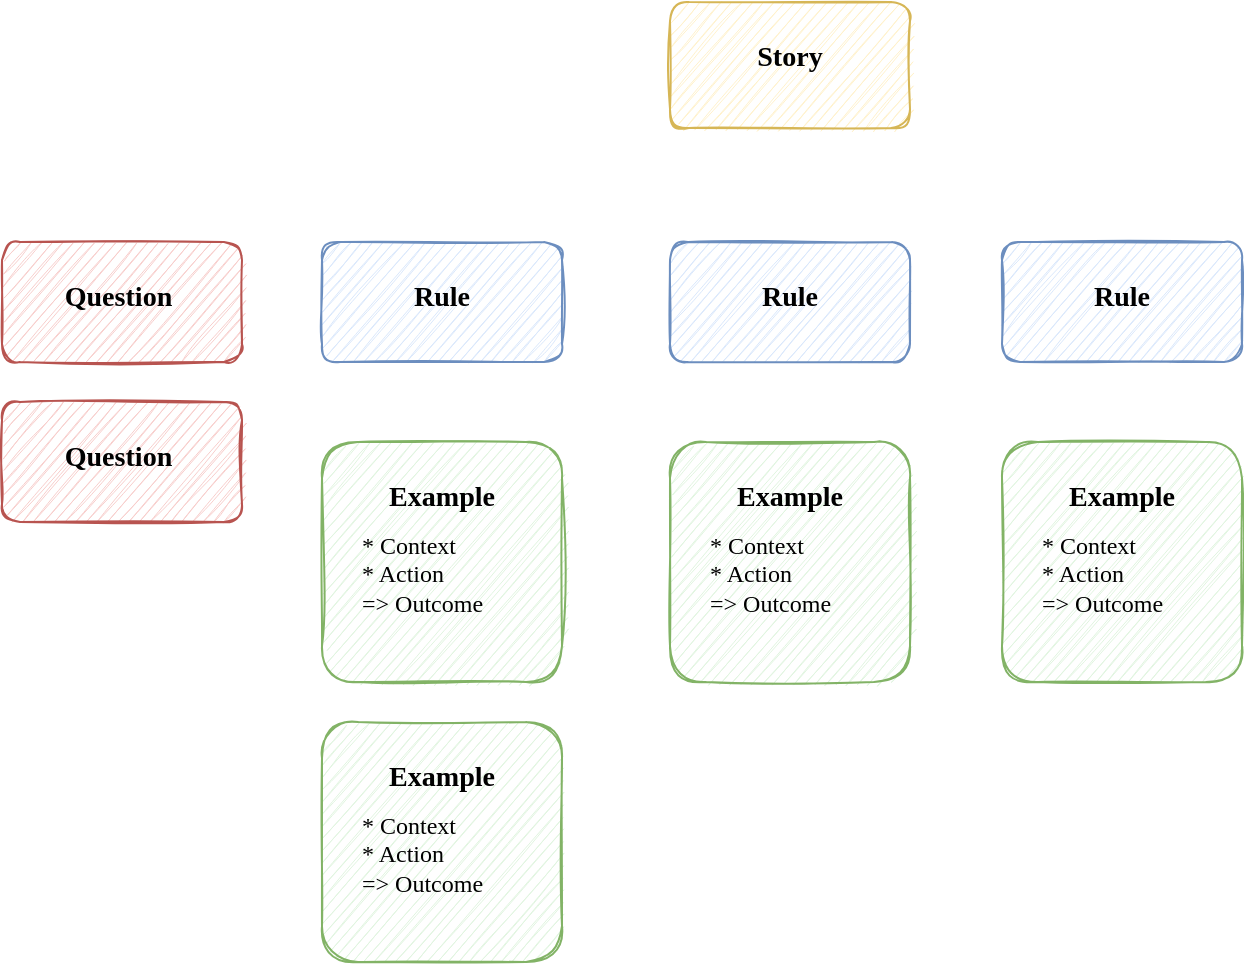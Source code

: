 <mxfile version="13.7.5" type="device"><diagram id="uNyqDz_3hVKWVPUpZa8R" name="Page-1"><mxGraphModel dx="1422" dy="755" grid="1" gridSize="20" guides="1" tooltips="1" connect="0" arrows="0" fold="1" page="1" pageScale="1" pageWidth="827" pageHeight="1169" math="0" shadow="0"><root><mxCell id="0"/><mxCell id="1" parent="0"/><mxCell id="gp1uWrBKi1fNElV73Mrq-19" value="&lt;h3&gt;&lt;font face=&quot;Comic Sans MS&quot;&gt;Rule&lt;/font&gt;&lt;/h3&gt;" style="whiteSpace=wrap;html=1;fillColor=#dae8fc;strokeColor=#6c8ebf;spacing=0;spacingLeft=15;spacingRight=15;verticalAlign=top;align=center;connectable=0;rotatable=0;allowArrows=0;autosize=0;rounded=1;sketch=1;" parent="1" vertex="1"><mxGeometry x="354" y="160" width="120" height="60" as="geometry"/></mxCell><mxCell id="pQMN6Jeta1yf3yZPkE06-7" value="&lt;h3&gt;&lt;font face=&quot;Comic Sans MS&quot;&gt;Example&lt;/font&gt;&lt;/h3&gt;" style="whiteSpace=wrap;html=1;strokeColor=#82b366;spacing=0;labelPosition=center;verticalLabelPosition=middle;align=center;verticalAlign=top;spacingTop=0;spacingLeft=10;spacingRight=10;horizontal=1;connectable=0;rotatable=0;container=1;dropTarget=1;collapsible=0;recursiveResize=0;comic=0;rounded=1;sketch=1;fillColor=#E1F5E0;" parent="1" vertex="1"><mxGeometry x="180" y="260" width="120" height="120" as="geometry"/></mxCell><mxCell id="pQMN6Jeta1yf3yZPkE06-8" value="&lt;div&gt;&lt;font face=&quot;Comic Sans MS&quot;&gt;* Context&amp;nbsp;&lt;/font&gt;&lt;/div&gt;&lt;div&gt;&lt;span style=&quot;font-family: &amp;#34;comic sans ms&amp;#34;&quot;&gt;* Action&lt;/span&gt;&lt;/div&gt;&lt;div&gt;&lt;span style=&quot;font-family: &amp;#34;comic sans ms&amp;#34;&quot;&gt;=&amp;gt; Outcome&lt;br&gt;&lt;/span&gt;&lt;/div&gt;" style="text;html=1;strokeColor=none;fillColor=none;align=left;verticalAlign=top;whiteSpace=wrap;comic=0;rotatable=0;connectable=0;spacing=0;expand=1;part=0;resizable=1;resizeWidth=0;autosize=0;cloneable=0;deletable=0;allowArrows=0;movable=1;movableLabel=0;resizeHeight=0;rounded=1;sketch=1;" parent="pQMN6Jeta1yf3yZPkE06-7" vertex="1"><mxGeometry x="20.0" y="40.005" width="80" height="50" as="geometry"/></mxCell><mxCell id="CKULhvo7HrQQycGO8fA4-1" value="&lt;h3&gt;&lt;font face=&quot;Comic Sans MS&quot;&gt;Story&lt;/font&gt;&lt;/h3&gt;" style="rounded=1;whiteSpace=wrap;html=1;fillColor=#fff2cc;strokeColor=#d6b656;spacing=0;verticalAlign=top;spacingLeft=15;spacingRight=15;spacingBottom=0;align=center;connectable=0;rotatable=0;allowArrows=0;autosize=0;comic=0;jiggle=1;glass=0;sketch=1;" vertex="1" parent="1"><mxGeometry x="354" y="40" width="120" height="63" as="geometry"/></mxCell><mxCell id="CKULhvo7HrQQycGO8fA4-2" value="&lt;h3&gt;&lt;font face=&quot;Comic Sans MS&quot;&gt;Rule&lt;/font&gt;&lt;/h3&gt;" style="whiteSpace=wrap;html=1;fillColor=#dae8fc;strokeColor=#6c8ebf;spacing=0;spacingLeft=15;spacingRight=15;verticalAlign=top;align=center;connectable=0;rotatable=0;allowArrows=0;autosize=0;rounded=1;sketch=1;" vertex="1" parent="1"><mxGeometry x="520" y="160" width="120" height="60" as="geometry"/></mxCell><mxCell id="CKULhvo7HrQQycGO8fA4-3" value="&lt;h3&gt;&lt;font face=&quot;Comic Sans MS&quot;&gt;Rule&lt;/font&gt;&lt;/h3&gt;" style="whiteSpace=wrap;html=1;fillColor=#dae8fc;strokeColor=#6c8ebf;spacing=0;spacingLeft=15;spacingRight=15;verticalAlign=top;align=center;connectable=0;rotatable=0;allowArrows=0;autosize=0;rounded=1;sketch=1;" vertex="1" parent="1"><mxGeometry x="180" y="160" width="120" height="60" as="geometry"/></mxCell><mxCell id="CKULhvo7HrQQycGO8fA4-12" value="&lt;h3&gt;&lt;font face=&quot;Comic Sans MS&quot;&gt;Question&amp;nbsp;&lt;/font&gt;&lt;/h3&gt;" style="rounded=1;whiteSpace=wrap;html=1;fillColor=#f8cecc;strokeColor=#b85450;spacing=0;verticalAlign=top;spacingLeft=15;spacingRight=15;spacingBottom=0;align=center;connectable=0;portConstraintRotation=0;rotatable=0;treeFolding=0;treeMoving=0;comic=0;resizeHeight=0;resizable=1;movableLabel=0;resizeWidth=0;metaEdit=0;collapsible=0;allowArrows=0;autosize=0;glass=0;sketch=1;" vertex="1" parent="1"><mxGeometry x="20" y="160" width="120" height="60" as="geometry"/></mxCell><mxCell id="CKULhvo7HrQQycGO8fA4-13" value="&lt;h3&gt;&lt;font face=&quot;Comic Sans MS&quot;&gt;Question&amp;nbsp;&lt;/font&gt;&lt;/h3&gt;" style="rounded=1;whiteSpace=wrap;html=1;fillColor=#f8cecc;strokeColor=#b85450;spacing=0;verticalAlign=top;spacingLeft=15;spacingRight=15;spacingBottom=0;align=center;connectable=0;portConstraintRotation=0;rotatable=0;treeFolding=0;treeMoving=0;comic=0;resizeHeight=0;resizable=1;movableLabel=0;resizeWidth=0;metaEdit=0;collapsible=0;allowArrows=0;autosize=0;glass=0;sketch=1;" vertex="1" parent="1"><mxGeometry x="20" y="240" width="120" height="60" as="geometry"/></mxCell><mxCell id="CKULhvo7HrQQycGO8fA4-14" value="&lt;h3&gt;&lt;font face=&quot;Comic Sans MS&quot;&gt;Example&lt;/font&gt;&lt;/h3&gt;" style="whiteSpace=wrap;html=1;strokeColor=#82b366;spacing=0;labelPosition=center;verticalLabelPosition=middle;align=center;verticalAlign=top;spacingTop=0;spacingLeft=10;spacingRight=10;horizontal=1;connectable=0;rotatable=0;container=1;dropTarget=1;collapsible=0;recursiveResize=0;comic=0;rounded=1;sketch=1;fillColor=#E1F5E0;" vertex="1" parent="1"><mxGeometry x="354" y="260" width="120" height="120" as="geometry"/></mxCell><mxCell id="CKULhvo7HrQQycGO8fA4-15" value="&lt;div&gt;&lt;font face=&quot;Comic Sans MS&quot;&gt;* Context&amp;nbsp;&lt;/font&gt;&lt;/div&gt;&lt;div&gt;&lt;span style=&quot;font-family: &amp;#34;comic sans ms&amp;#34;&quot;&gt;* Action&lt;/span&gt;&lt;/div&gt;&lt;div&gt;&lt;span style=&quot;font-family: &amp;#34;comic sans ms&amp;#34;&quot;&gt;=&amp;gt; Outcome&lt;br&gt;&lt;/span&gt;&lt;/div&gt;" style="text;html=1;strokeColor=none;fillColor=none;align=left;verticalAlign=top;whiteSpace=wrap;comic=0;rotatable=0;connectable=0;spacing=0;expand=1;part=0;resizable=1;resizeWidth=0;autosize=0;cloneable=0;deletable=0;allowArrows=0;movable=1;movableLabel=0;resizeHeight=0;rounded=1;sketch=1;" vertex="1" parent="CKULhvo7HrQQycGO8fA4-14"><mxGeometry x="20.0" y="40.005" width="80" height="50" as="geometry"/></mxCell><mxCell id="CKULhvo7HrQQycGO8fA4-16" value="&lt;h3&gt;&lt;font face=&quot;Comic Sans MS&quot;&gt;Example&lt;/font&gt;&lt;/h3&gt;" style="whiteSpace=wrap;html=1;strokeColor=#82b366;spacing=0;labelPosition=center;verticalLabelPosition=middle;align=center;verticalAlign=top;spacingTop=0;spacingLeft=10;spacingRight=10;horizontal=1;connectable=0;rotatable=0;container=1;dropTarget=1;collapsible=0;recursiveResize=0;comic=0;rounded=1;sketch=1;fillColor=#E1F5E0;" vertex="1" parent="1"><mxGeometry x="520" y="260" width="120" height="120" as="geometry"/></mxCell><mxCell id="CKULhvo7HrQQycGO8fA4-17" value="&lt;div&gt;&lt;font face=&quot;Comic Sans MS&quot;&gt;* Context&amp;nbsp;&lt;/font&gt;&lt;/div&gt;&lt;div&gt;&lt;span style=&quot;font-family: &amp;#34;comic sans ms&amp;#34;&quot;&gt;* Action&lt;/span&gt;&lt;/div&gt;&lt;div&gt;&lt;span style=&quot;font-family: &amp;#34;comic sans ms&amp;#34;&quot;&gt;=&amp;gt; Outcome&lt;br&gt;&lt;/span&gt;&lt;/div&gt;" style="text;html=1;strokeColor=none;fillColor=none;align=left;verticalAlign=top;whiteSpace=wrap;comic=0;rotatable=0;connectable=0;spacing=0;expand=1;part=0;resizable=1;resizeWidth=0;autosize=0;cloneable=0;deletable=0;allowArrows=0;movable=1;movableLabel=0;resizeHeight=0;rounded=1;sketch=1;" vertex="1" parent="CKULhvo7HrQQycGO8fA4-16"><mxGeometry x="20.0" y="40.005" width="80" height="50" as="geometry"/></mxCell><mxCell id="CKULhvo7HrQQycGO8fA4-18" value="&lt;h3&gt;&lt;font face=&quot;Comic Sans MS&quot;&gt;Example&lt;/font&gt;&lt;/h3&gt;" style="whiteSpace=wrap;html=1;strokeColor=#82b366;spacing=0;labelPosition=center;verticalLabelPosition=middle;align=center;verticalAlign=top;spacingTop=0;spacingLeft=10;spacingRight=10;horizontal=1;connectable=0;rotatable=0;container=1;dropTarget=1;collapsible=0;recursiveResize=0;comic=0;rounded=1;sketch=1;fillColor=#E1F5E0;" vertex="1" parent="1"><mxGeometry x="180" y="400" width="120" height="120" as="geometry"/></mxCell><mxCell id="CKULhvo7HrQQycGO8fA4-19" value="&lt;div&gt;&lt;font face=&quot;Comic Sans MS&quot;&gt;* Context&amp;nbsp;&lt;/font&gt;&lt;/div&gt;&lt;div&gt;&lt;span style=&quot;font-family: &amp;#34;comic sans ms&amp;#34;&quot;&gt;* Action&lt;/span&gt;&lt;/div&gt;&lt;div&gt;&lt;span style=&quot;font-family: &amp;#34;comic sans ms&amp;#34;&quot;&gt;=&amp;gt; Outcome&lt;br&gt;&lt;/span&gt;&lt;/div&gt;" style="text;html=1;strokeColor=none;fillColor=none;align=left;verticalAlign=top;whiteSpace=wrap;comic=0;rotatable=0;connectable=0;spacing=0;expand=1;part=0;resizable=1;resizeWidth=0;autosize=0;cloneable=0;deletable=0;allowArrows=0;movable=1;movableLabel=0;resizeHeight=0;rounded=1;sketch=1;" vertex="1" parent="CKULhvo7HrQQycGO8fA4-18"><mxGeometry x="20.0" y="40.005" width="80" height="50" as="geometry"/></mxCell></root></mxGraphModel></diagram></mxfile>